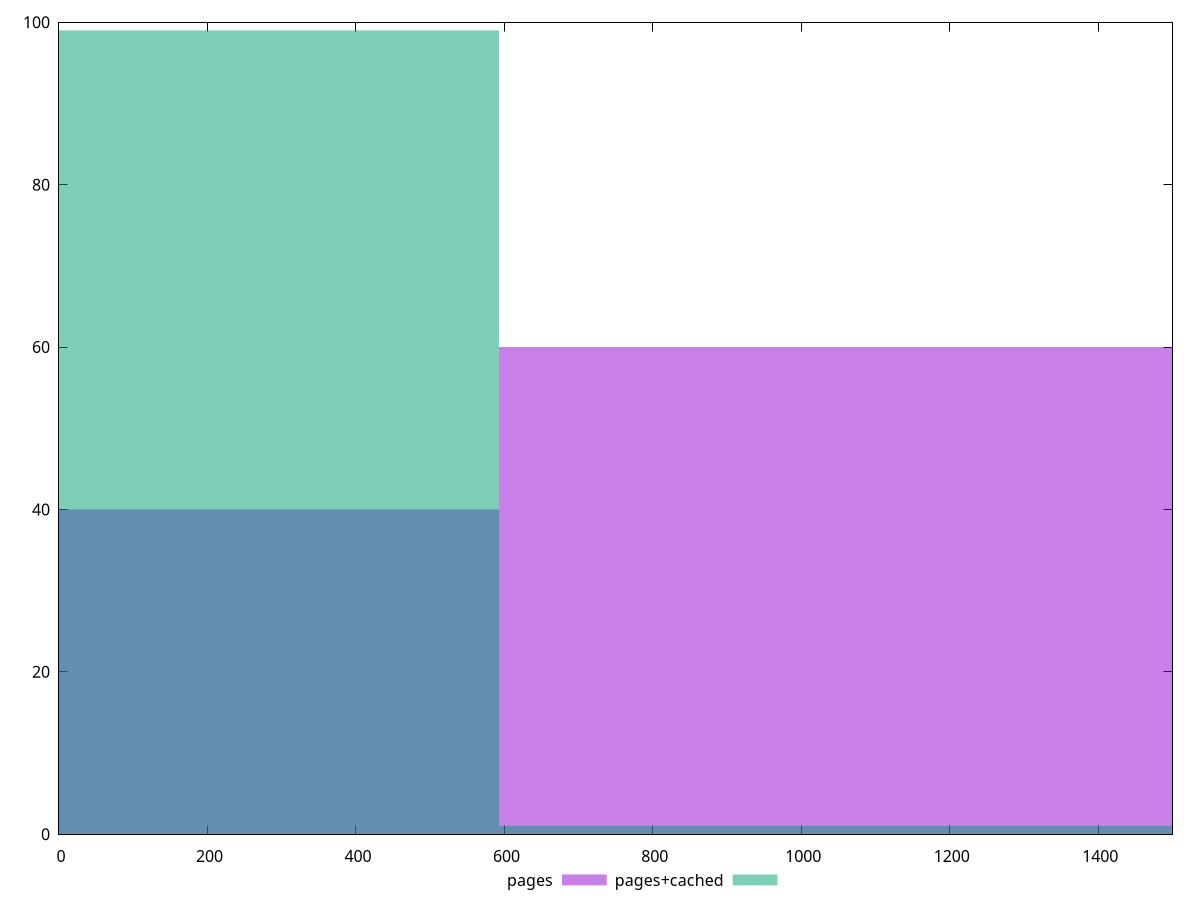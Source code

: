 reset

$pages <<EOF
1185.4389096687926 60
0 40
EOF

$pagesCached <<EOF
1185.4389096687926 1
0 99
EOF

set key outside below
set boxwidth 1185.4389096687926
set xrange [0:1500]
set yrange [0:100]
set trange [0:100]
set style fill transparent solid 0.5 noborder
set terminal svg size 640, 500 enhanced background rgb 'white'
set output "report_00009_2021-02-08T22-37-41.559Z/offscreen-images/comparison/histogram/0_vs_1.svg"

plot $pages title "pages" with boxes, \
     $pagesCached title "pages+cached" with boxes

reset
